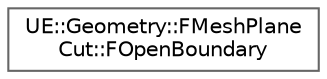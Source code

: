 digraph "Graphical Class Hierarchy"
{
 // INTERACTIVE_SVG=YES
 // LATEX_PDF_SIZE
  bgcolor="transparent";
  edge [fontname=Helvetica,fontsize=10,labelfontname=Helvetica,labelfontsize=10];
  node [fontname=Helvetica,fontsize=10,shape=box,height=0.2,width=0.4];
  rankdir="LR";
  Node0 [id="Node000000",label="UE::Geometry::FMeshPlane\lCut::FOpenBoundary",height=0.2,width=0.4,color="grey40", fillcolor="white", style="filled",URL="$d0/d4e/structUE_1_1Geometry_1_1FMeshPlaneCut_1_1FOpenBoundary.html",tooltip=" "];
}

